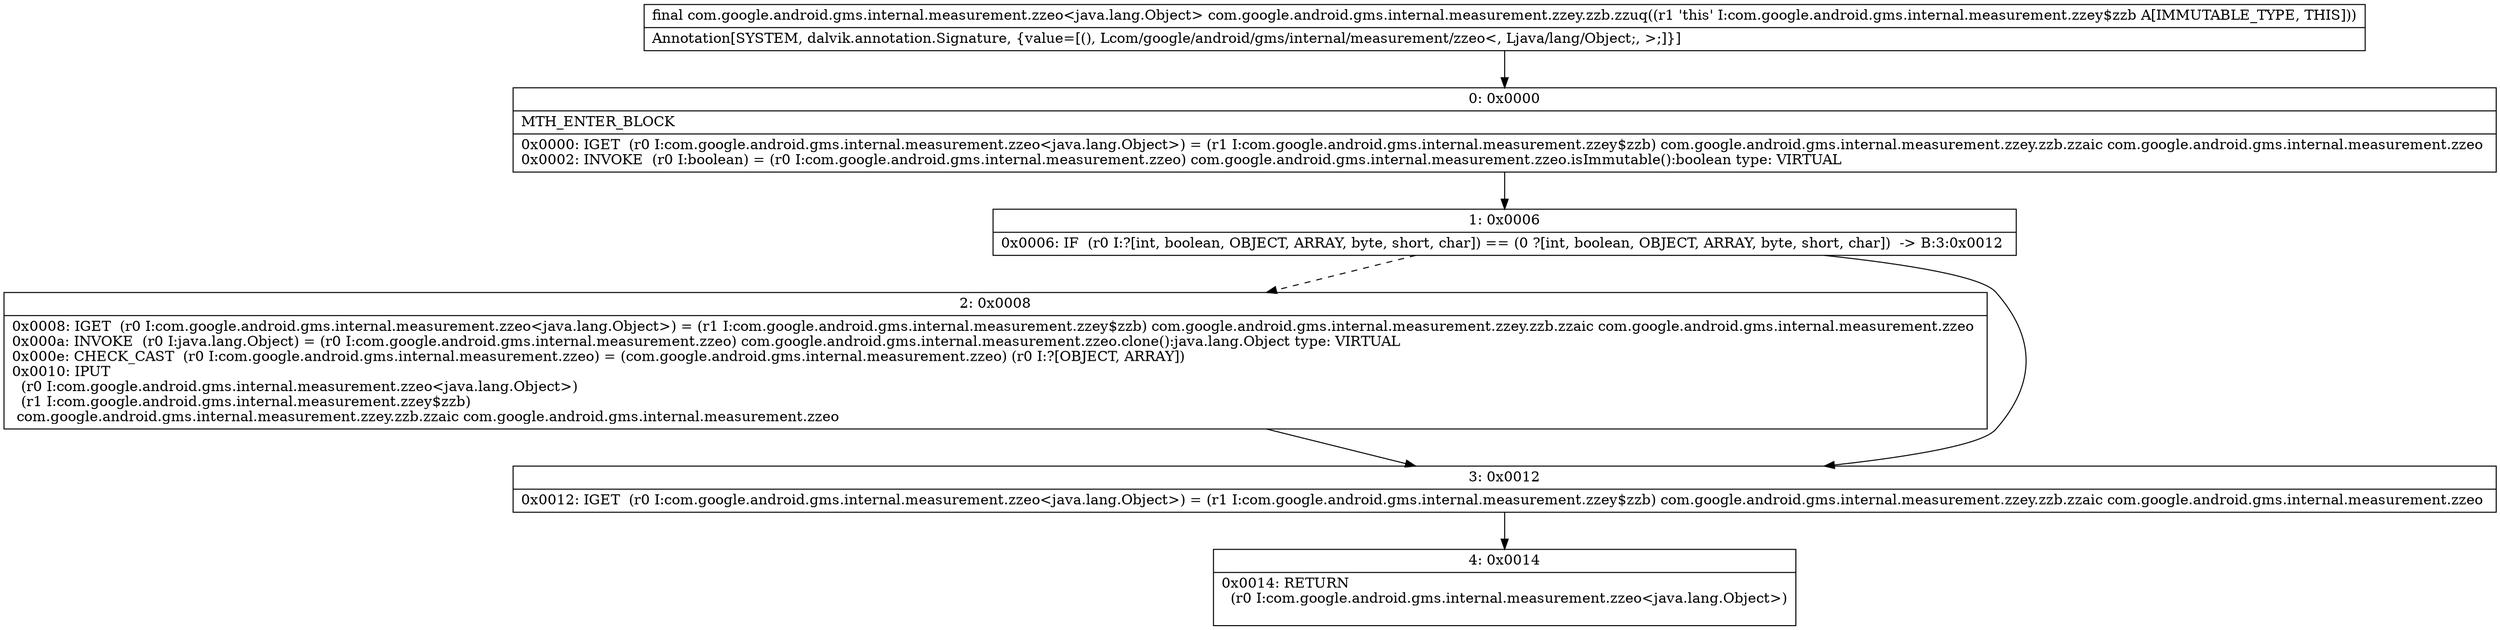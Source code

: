 digraph "CFG forcom.google.android.gms.internal.measurement.zzey.zzb.zzuq()Lcom\/google\/android\/gms\/internal\/measurement\/zzeo;" {
Node_0 [shape=record,label="{0\:\ 0x0000|MTH_ENTER_BLOCK\l|0x0000: IGET  (r0 I:com.google.android.gms.internal.measurement.zzeo\<java.lang.Object\>) = (r1 I:com.google.android.gms.internal.measurement.zzey$zzb) com.google.android.gms.internal.measurement.zzey.zzb.zzaic com.google.android.gms.internal.measurement.zzeo \l0x0002: INVOKE  (r0 I:boolean) = (r0 I:com.google.android.gms.internal.measurement.zzeo) com.google.android.gms.internal.measurement.zzeo.isImmutable():boolean type: VIRTUAL \l}"];
Node_1 [shape=record,label="{1\:\ 0x0006|0x0006: IF  (r0 I:?[int, boolean, OBJECT, ARRAY, byte, short, char]) == (0 ?[int, boolean, OBJECT, ARRAY, byte, short, char])  \-\> B:3:0x0012 \l}"];
Node_2 [shape=record,label="{2\:\ 0x0008|0x0008: IGET  (r0 I:com.google.android.gms.internal.measurement.zzeo\<java.lang.Object\>) = (r1 I:com.google.android.gms.internal.measurement.zzey$zzb) com.google.android.gms.internal.measurement.zzey.zzb.zzaic com.google.android.gms.internal.measurement.zzeo \l0x000a: INVOKE  (r0 I:java.lang.Object) = (r0 I:com.google.android.gms.internal.measurement.zzeo) com.google.android.gms.internal.measurement.zzeo.clone():java.lang.Object type: VIRTUAL \l0x000e: CHECK_CAST  (r0 I:com.google.android.gms.internal.measurement.zzeo) = (com.google.android.gms.internal.measurement.zzeo) (r0 I:?[OBJECT, ARRAY]) \l0x0010: IPUT  \l  (r0 I:com.google.android.gms.internal.measurement.zzeo\<java.lang.Object\>)\l  (r1 I:com.google.android.gms.internal.measurement.zzey$zzb)\l com.google.android.gms.internal.measurement.zzey.zzb.zzaic com.google.android.gms.internal.measurement.zzeo \l}"];
Node_3 [shape=record,label="{3\:\ 0x0012|0x0012: IGET  (r0 I:com.google.android.gms.internal.measurement.zzeo\<java.lang.Object\>) = (r1 I:com.google.android.gms.internal.measurement.zzey$zzb) com.google.android.gms.internal.measurement.zzey.zzb.zzaic com.google.android.gms.internal.measurement.zzeo \l}"];
Node_4 [shape=record,label="{4\:\ 0x0014|0x0014: RETURN  \l  (r0 I:com.google.android.gms.internal.measurement.zzeo\<java.lang.Object\>)\l \l}"];
MethodNode[shape=record,label="{final com.google.android.gms.internal.measurement.zzeo\<java.lang.Object\> com.google.android.gms.internal.measurement.zzey.zzb.zzuq((r1 'this' I:com.google.android.gms.internal.measurement.zzey$zzb A[IMMUTABLE_TYPE, THIS]))  | Annotation[SYSTEM, dalvik.annotation.Signature, \{value=[(), Lcom\/google\/android\/gms\/internal\/measurement\/zzeo\<, Ljava\/lang\/Object;, \>;]\}]\l}"];
MethodNode -> Node_0;
Node_0 -> Node_1;
Node_1 -> Node_2[style=dashed];
Node_1 -> Node_3;
Node_2 -> Node_3;
Node_3 -> Node_4;
}

